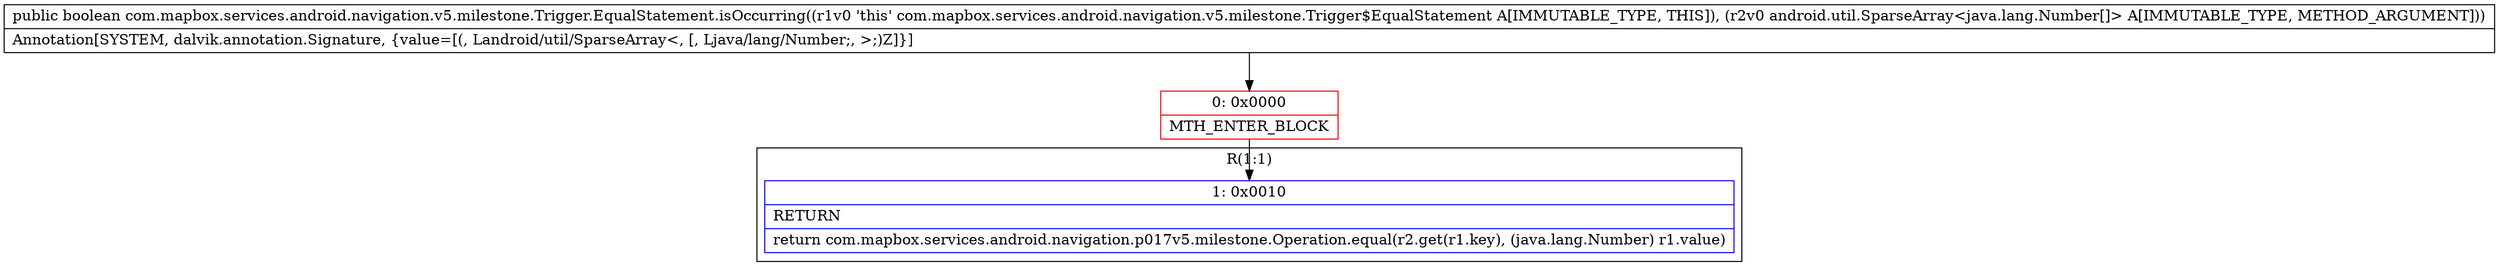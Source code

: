 digraph "CFG forcom.mapbox.services.android.navigation.v5.milestone.Trigger.EqualStatement.isOccurring(Landroid\/util\/SparseArray;)Z" {
subgraph cluster_Region_802555557 {
label = "R(1:1)";
node [shape=record,color=blue];
Node_1 [shape=record,label="{1\:\ 0x0010|RETURN\l|return com.mapbox.services.android.navigation.p017v5.milestone.Operation.equal(r2.get(r1.key), (java.lang.Number) r1.value)\l}"];
}
Node_0 [shape=record,color=red,label="{0\:\ 0x0000|MTH_ENTER_BLOCK\l}"];
MethodNode[shape=record,label="{public boolean com.mapbox.services.android.navigation.v5.milestone.Trigger.EqualStatement.isOccurring((r1v0 'this' com.mapbox.services.android.navigation.v5.milestone.Trigger$EqualStatement A[IMMUTABLE_TYPE, THIS]), (r2v0 android.util.SparseArray\<java.lang.Number[]\> A[IMMUTABLE_TYPE, METHOD_ARGUMENT]))  | Annotation[SYSTEM, dalvik.annotation.Signature, \{value=[(, Landroid\/util\/SparseArray\<, [, Ljava\/lang\/Number;, \>;)Z]\}]\l}"];
MethodNode -> Node_0;
Node_0 -> Node_1;
}

